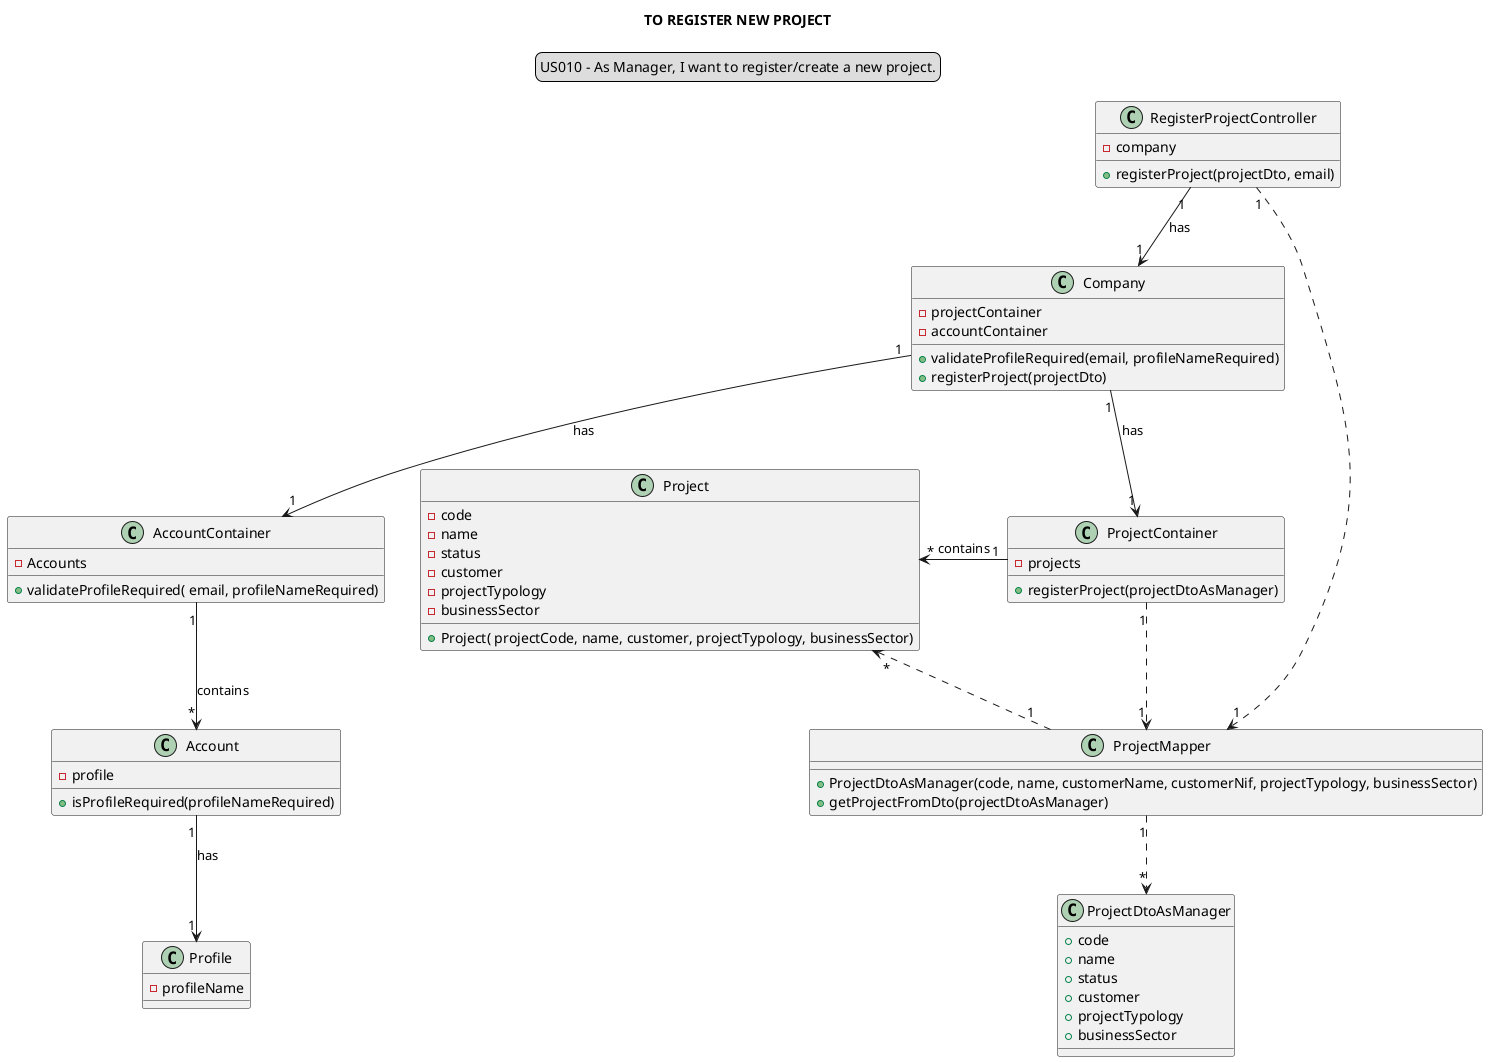 @startuml

skinparam sequenceMessageAlign center
title TO REGISTER NEW PROJECT
legend top
US010 - As Manager, I want to register/create a new project.
end legend

class RegisterProjectController {
- company
+ registerProject(projectDto, email)
}


class Company {
- projectContainer
- accountContainer
+ validateProfileRequired(email, profileNameRequired)
+ registerProject(projectDto)
}
class AccountContainer {
- Accounts
+ validateProfileRequired( email, profileNameRequired)
}

class Account {
+ isProfileRequired(profileNameRequired)
- profile
}

class Profile {
-profileName
}

class ProjectContainer {
- projects
+ registerProject(projectDtoAsManager)
}

class ProjectMapper{
+ ProjectDtoAsManager(code, name, customerName, customerNif, projectTypology, businessSector)
+ getProjectFromDto(projectDtoAsManager)
}
class ProjectDtoAsManager{
+ code
+ name
+ status
+ customer
+ projectTypology
+ businessSector
}

class Project{
- code
- name
- status
- customer
- projectTypology
- businessSector
+Project( projectCode, name, customer, projectTypology, businessSector)
}

RegisterProjectController "1"-->"1" Company: has
Company "1"-->"1" ProjectContainer: has
Company "1"-->"1" AccountContainer: has
AccountContainer "1"-->"*" Account: contains
Account "1"-->"1" Profile: has
ProjectMapper "1"..>"*" ProjectDtoAsManager
ProjectContainer "1" ..> "1" "ProjectMapper"
RegisterProjectController "1"..>"1" "ProjectMapper"
ProjectMapper "1"..>"*" Project
ProjectContainer "1" -left-> "*" Project: contains
@enduml
